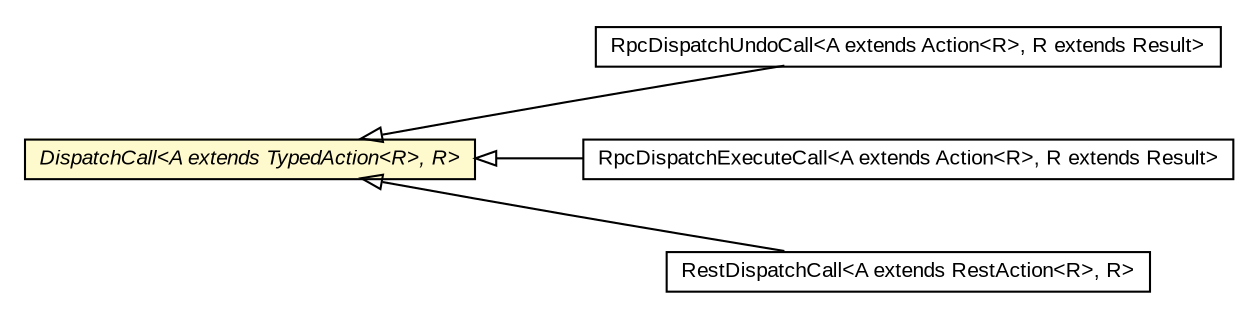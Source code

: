 #!/usr/local/bin/dot
#
# Class diagram 
# Generated by UMLGraph version R5_6-24-gf6e263 (http://www.umlgraph.org/)
#

digraph G {
	edge [fontname="arial",fontsize=10,labelfontname="arial",labelfontsize=10];
	node [fontname="arial",fontsize=10,shape=plaintext];
	nodesep=0.25;
	ranksep=0.5;
	rankdir=LR;
	// com.gwtplatform.dispatch.client.DispatchCall<A extends com.gwtplatform.dispatch.shared.TypedAction<R>, R>
	c230477 [label=<<table title="com.gwtplatform.dispatch.client.DispatchCall" border="0" cellborder="1" cellspacing="0" cellpadding="2" port="p" bgcolor="lemonChiffon" href="./DispatchCall.html">
		<tr><td><table border="0" cellspacing="0" cellpadding="1">
<tr><td align="center" balign="center"><font face="arial italic"> DispatchCall&lt;A extends TypedAction&lt;R&gt;, R&gt; </font></td></tr>
		</table></td></tr>
		</table>>, URL="./DispatchCall.html", fontname="arial", fontcolor="black", fontsize=10.0];
	// com.gwtplatform.dispatch.rpc.client.RpcDispatchUndoCall<A extends com.gwtplatform.dispatch.rpc.shared.Action<R>, R extends com.gwtplatform.dispatch.rpc.shared.Result>
	c230491 [label=<<table title="com.gwtplatform.dispatch.rpc.client.RpcDispatchUndoCall" border="0" cellborder="1" cellspacing="0" cellpadding="2" port="p" href="../rpc/client/RpcDispatchUndoCall.html">
		<tr><td><table border="0" cellspacing="0" cellpadding="1">
<tr><td align="center" balign="center"> RpcDispatchUndoCall&lt;A extends Action&lt;R&gt;, R extends Result&gt; </td></tr>
		</table></td></tr>
		</table>>, URL="../rpc/client/RpcDispatchUndoCall.html", fontname="arial", fontcolor="black", fontsize=10.0];
	// com.gwtplatform.dispatch.rpc.client.RpcDispatchExecuteCall<A extends com.gwtplatform.dispatch.rpc.shared.Action<R>, R extends com.gwtplatform.dispatch.rpc.shared.Result>
	c230492 [label=<<table title="com.gwtplatform.dispatch.rpc.client.RpcDispatchExecuteCall" border="0" cellborder="1" cellspacing="0" cellpadding="2" port="p" href="../rpc/client/RpcDispatchExecuteCall.html">
		<tr><td><table border="0" cellspacing="0" cellpadding="1">
<tr><td align="center" balign="center"> RpcDispatchExecuteCall&lt;A extends Action&lt;R&gt;, R extends Result&gt; </td></tr>
		</table></td></tr>
		</table>>, URL="../rpc/client/RpcDispatchExecuteCall.html", fontname="arial", fontcolor="black", fontsize=10.0];
	// com.gwtplatform.dispatch.rest.client.RestDispatchCall<A extends com.gwtplatform.dispatch.rest.shared.RestAction<R>, R>
	c230717 [label=<<table title="com.gwtplatform.dispatch.rest.client.RestDispatchCall" border="0" cellborder="1" cellspacing="0" cellpadding="2" port="p" href="../rest/client/RestDispatchCall.html">
		<tr><td><table border="0" cellspacing="0" cellpadding="1">
<tr><td align="center" balign="center"> RestDispatchCall&lt;A extends RestAction&lt;R&gt;, R&gt; </td></tr>
		</table></td></tr>
		</table>>, URL="../rest/client/RestDispatchCall.html", fontname="arial", fontcolor="black", fontsize=10.0];
	//com.gwtplatform.dispatch.rpc.client.RpcDispatchUndoCall<A extends com.gwtplatform.dispatch.rpc.shared.Action<R>, R extends com.gwtplatform.dispatch.rpc.shared.Result> extends com.gwtplatform.dispatch.client.DispatchCall<A, R>
	c230477:p -> c230491:p [dir=back,arrowtail=empty];
	//com.gwtplatform.dispatch.rpc.client.RpcDispatchExecuteCall<A extends com.gwtplatform.dispatch.rpc.shared.Action<R>, R extends com.gwtplatform.dispatch.rpc.shared.Result> extends com.gwtplatform.dispatch.client.DispatchCall<A, R>
	c230477:p -> c230492:p [dir=back,arrowtail=empty];
	//com.gwtplatform.dispatch.rest.client.RestDispatchCall<A extends com.gwtplatform.dispatch.rest.shared.RestAction<R>, R> extends com.gwtplatform.dispatch.client.DispatchCall<A, R>
	c230477:p -> c230717:p [dir=back,arrowtail=empty];
}

